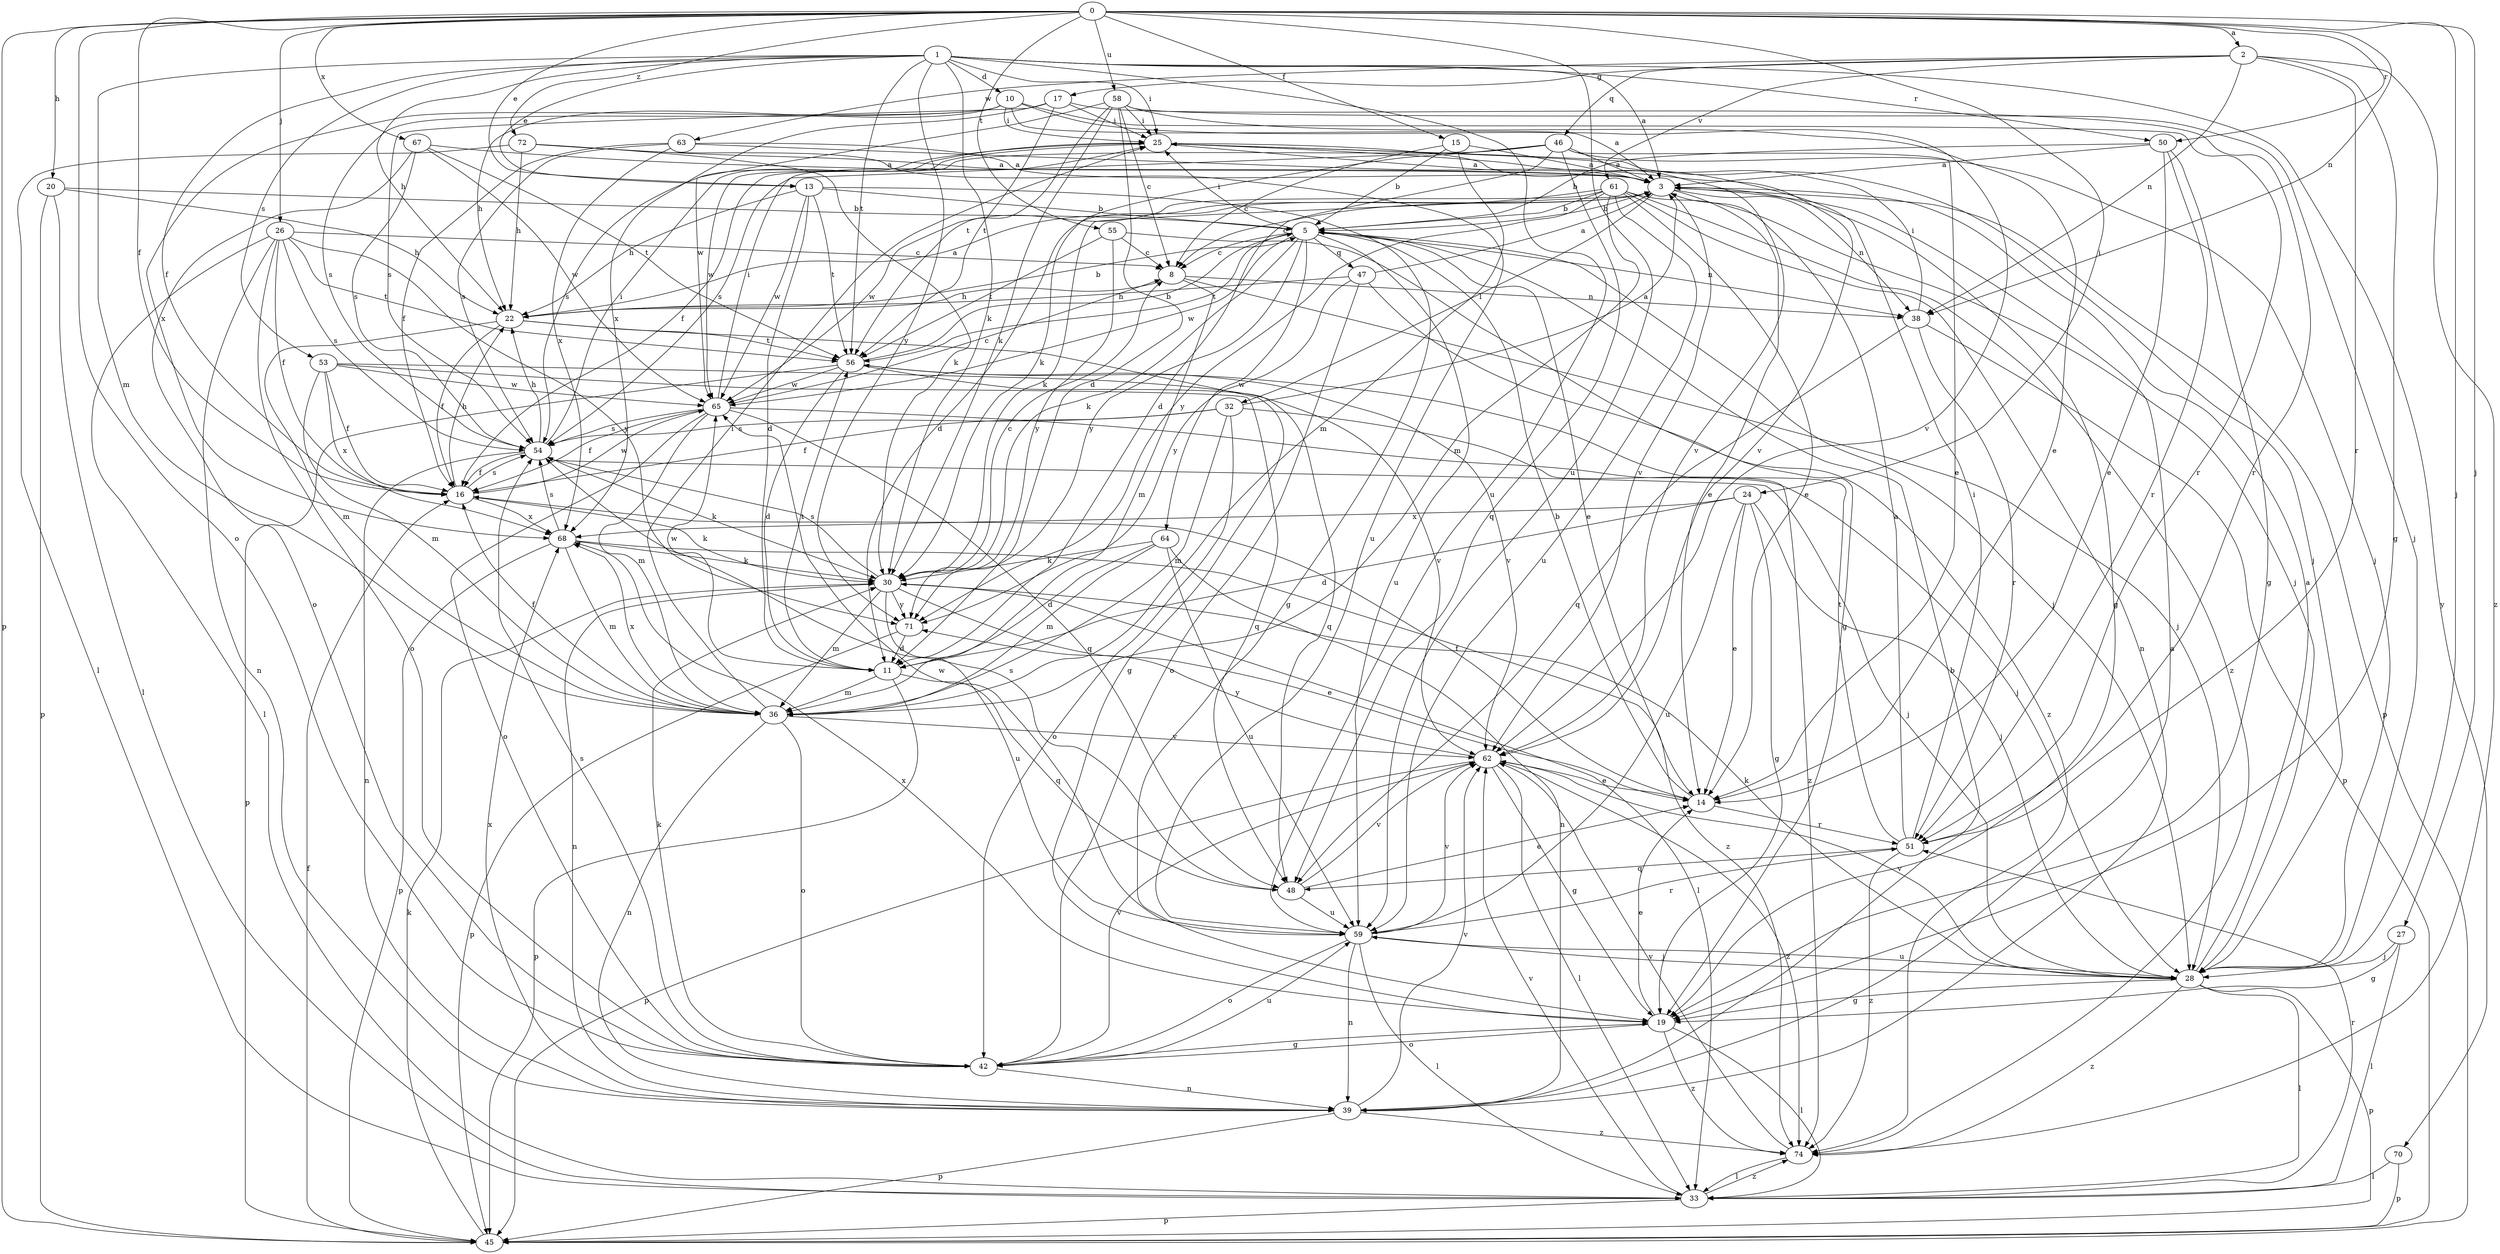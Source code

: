 strict digraph  {
0;
1;
2;
3;
5;
8;
10;
11;
13;
14;
15;
16;
17;
19;
20;
22;
24;
25;
26;
27;
28;
30;
32;
33;
36;
38;
39;
42;
45;
46;
47;
48;
50;
51;
53;
54;
55;
56;
58;
59;
61;
62;
63;
64;
65;
67;
68;
70;
71;
72;
74;
0 -> 2  [label=a];
0 -> 13  [label=e];
0 -> 15  [label=f];
0 -> 16  [label=f];
0 -> 20  [label=h];
0 -> 24  [label=i];
0 -> 26  [label=j];
0 -> 27  [label=j];
0 -> 28  [label=j];
0 -> 38  [label=n];
0 -> 42  [label=o];
0 -> 45  [label=p];
0 -> 50  [label=r];
0 -> 55  [label=t];
0 -> 58  [label=u];
0 -> 59  [label=u];
0 -> 67  [label=x];
0 -> 72  [label=z];
1 -> 3  [label=a];
1 -> 10  [label=d];
1 -> 13  [label=e];
1 -> 16  [label=f];
1 -> 22  [label=h];
1 -> 25  [label=i];
1 -> 30  [label=k];
1 -> 36  [label=m];
1 -> 50  [label=r];
1 -> 53  [label=s];
1 -> 56  [label=t];
1 -> 59  [label=u];
1 -> 70  [label=y];
1 -> 71  [label=y];
2 -> 17  [label=g];
2 -> 19  [label=g];
2 -> 38  [label=n];
2 -> 46  [label=q];
2 -> 51  [label=r];
2 -> 61  [label=v];
2 -> 63  [label=w];
2 -> 74  [label=z];
3 -> 5  [label=b];
3 -> 11  [label=d];
3 -> 14  [label=e];
3 -> 19  [label=g];
3 -> 30  [label=k];
3 -> 32  [label=l];
3 -> 38  [label=n];
3 -> 45  [label=p];
3 -> 62  [label=v];
5 -> 8  [label=c];
5 -> 14  [label=e];
5 -> 25  [label=i];
5 -> 28  [label=j];
5 -> 30  [label=k];
5 -> 38  [label=n];
5 -> 47  [label=q];
5 -> 56  [label=t];
5 -> 59  [label=u];
5 -> 64  [label=w];
5 -> 65  [label=w];
5 -> 71  [label=y];
8 -> 22  [label=h];
8 -> 28  [label=j];
8 -> 36  [label=m];
8 -> 38  [label=n];
10 -> 3  [label=a];
10 -> 22  [label=h];
10 -> 25  [label=i];
10 -> 51  [label=r];
10 -> 54  [label=s];
10 -> 62  [label=v];
10 -> 68  [label=x];
11 -> 36  [label=m];
11 -> 45  [label=p];
11 -> 48  [label=q];
11 -> 56  [label=t];
11 -> 65  [label=w];
13 -> 5  [label=b];
13 -> 11  [label=d];
13 -> 19  [label=g];
13 -> 22  [label=h];
13 -> 56  [label=t];
13 -> 65  [label=w];
14 -> 5  [label=b];
14 -> 16  [label=f];
14 -> 51  [label=r];
15 -> 3  [label=a];
15 -> 5  [label=b];
15 -> 8  [label=c];
15 -> 36  [label=m];
16 -> 22  [label=h];
16 -> 30  [label=k];
16 -> 54  [label=s];
16 -> 65  [label=w];
16 -> 68  [label=x];
17 -> 25  [label=i];
17 -> 51  [label=r];
17 -> 54  [label=s];
17 -> 56  [label=t];
17 -> 68  [label=x];
19 -> 14  [label=e];
19 -> 33  [label=l];
19 -> 42  [label=o];
19 -> 68  [label=x];
19 -> 74  [label=z];
20 -> 5  [label=b];
20 -> 22  [label=h];
20 -> 33  [label=l];
20 -> 45  [label=p];
22 -> 3  [label=a];
22 -> 5  [label=b];
22 -> 16  [label=f];
22 -> 19  [label=g];
22 -> 36  [label=m];
22 -> 56  [label=t];
24 -> 11  [label=d];
24 -> 14  [label=e];
24 -> 19  [label=g];
24 -> 28  [label=j];
24 -> 59  [label=u];
24 -> 68  [label=x];
25 -> 3  [label=a];
25 -> 28  [label=j];
25 -> 54  [label=s];
25 -> 62  [label=v];
25 -> 65  [label=w];
26 -> 8  [label=c];
26 -> 16  [label=f];
26 -> 33  [label=l];
26 -> 39  [label=n];
26 -> 42  [label=o];
26 -> 54  [label=s];
26 -> 56  [label=t];
26 -> 71  [label=y];
27 -> 19  [label=g];
27 -> 28  [label=j];
27 -> 33  [label=l];
28 -> 3  [label=a];
28 -> 19  [label=g];
28 -> 30  [label=k];
28 -> 33  [label=l];
28 -> 45  [label=p];
28 -> 59  [label=u];
28 -> 62  [label=v];
28 -> 74  [label=z];
30 -> 8  [label=c];
30 -> 14  [label=e];
30 -> 33  [label=l];
30 -> 36  [label=m];
30 -> 39  [label=n];
30 -> 54  [label=s];
30 -> 59  [label=u];
30 -> 71  [label=y];
32 -> 3  [label=a];
32 -> 16  [label=f];
32 -> 36  [label=m];
32 -> 42  [label=o];
32 -> 54  [label=s];
32 -> 74  [label=z];
33 -> 45  [label=p];
33 -> 51  [label=r];
33 -> 62  [label=v];
33 -> 74  [label=z];
36 -> 16  [label=f];
36 -> 25  [label=i];
36 -> 39  [label=n];
36 -> 42  [label=o];
36 -> 62  [label=v];
36 -> 68  [label=x];
38 -> 25  [label=i];
38 -> 45  [label=p];
38 -> 48  [label=q];
38 -> 51  [label=r];
39 -> 3  [label=a];
39 -> 5  [label=b];
39 -> 45  [label=p];
39 -> 62  [label=v];
39 -> 68  [label=x];
39 -> 74  [label=z];
42 -> 19  [label=g];
42 -> 30  [label=k];
42 -> 39  [label=n];
42 -> 54  [label=s];
42 -> 59  [label=u];
42 -> 62  [label=v];
45 -> 16  [label=f];
45 -> 30  [label=k];
46 -> 3  [label=a];
46 -> 11  [label=d];
46 -> 14  [label=e];
46 -> 16  [label=f];
46 -> 28  [label=j];
46 -> 30  [label=k];
46 -> 48  [label=q];
46 -> 54  [label=s];
47 -> 3  [label=a];
47 -> 22  [label=h];
47 -> 42  [label=o];
47 -> 71  [label=y];
47 -> 74  [label=z];
48 -> 14  [label=e];
48 -> 54  [label=s];
48 -> 59  [label=u];
48 -> 62  [label=v];
50 -> 3  [label=a];
50 -> 5  [label=b];
50 -> 14  [label=e];
50 -> 19  [label=g];
50 -> 51  [label=r];
51 -> 3  [label=a];
51 -> 25  [label=i];
51 -> 48  [label=q];
51 -> 56  [label=t];
51 -> 74  [label=z];
53 -> 16  [label=f];
53 -> 36  [label=m];
53 -> 48  [label=q];
53 -> 62  [label=v];
53 -> 65  [label=w];
53 -> 68  [label=x];
54 -> 16  [label=f];
54 -> 22  [label=h];
54 -> 25  [label=i];
54 -> 28  [label=j];
54 -> 30  [label=k];
54 -> 39  [label=n];
55 -> 8  [label=c];
55 -> 19  [label=g];
55 -> 56  [label=t];
55 -> 71  [label=y];
56 -> 5  [label=b];
56 -> 11  [label=d];
56 -> 45  [label=p];
56 -> 48  [label=q];
56 -> 62  [label=v];
56 -> 65  [label=w];
58 -> 8  [label=c];
58 -> 11  [label=d];
58 -> 14  [label=e];
58 -> 25  [label=i];
58 -> 28  [label=j];
58 -> 30  [label=k];
58 -> 56  [label=t];
58 -> 65  [label=w];
59 -> 28  [label=j];
59 -> 33  [label=l];
59 -> 39  [label=n];
59 -> 42  [label=o];
59 -> 51  [label=r];
59 -> 62  [label=v];
59 -> 65  [label=w];
61 -> 5  [label=b];
61 -> 8  [label=c];
61 -> 14  [label=e];
61 -> 28  [label=j];
61 -> 36  [label=m];
61 -> 39  [label=n];
61 -> 59  [label=u];
61 -> 65  [label=w];
61 -> 71  [label=y];
61 -> 74  [label=z];
62 -> 14  [label=e];
62 -> 19  [label=g];
62 -> 33  [label=l];
62 -> 45  [label=p];
62 -> 71  [label=y];
62 -> 74  [label=z];
63 -> 3  [label=a];
63 -> 16  [label=f];
63 -> 54  [label=s];
63 -> 62  [label=v];
63 -> 68  [label=x];
64 -> 11  [label=d];
64 -> 30  [label=k];
64 -> 36  [label=m];
64 -> 39  [label=n];
64 -> 59  [label=u];
65 -> 8  [label=c];
65 -> 16  [label=f];
65 -> 25  [label=i];
65 -> 28  [label=j];
65 -> 36  [label=m];
65 -> 42  [label=o];
65 -> 48  [label=q];
65 -> 54  [label=s];
67 -> 3  [label=a];
67 -> 42  [label=o];
67 -> 54  [label=s];
67 -> 56  [label=t];
67 -> 65  [label=w];
68 -> 30  [label=k];
68 -> 36  [label=m];
68 -> 45  [label=p];
68 -> 54  [label=s];
68 -> 74  [label=z];
70 -> 33  [label=l];
70 -> 45  [label=p];
71 -> 11  [label=d];
71 -> 45  [label=p];
72 -> 3  [label=a];
72 -> 22  [label=h];
72 -> 30  [label=k];
72 -> 33  [label=l];
72 -> 59  [label=u];
74 -> 33  [label=l];
74 -> 62  [label=v];
}
